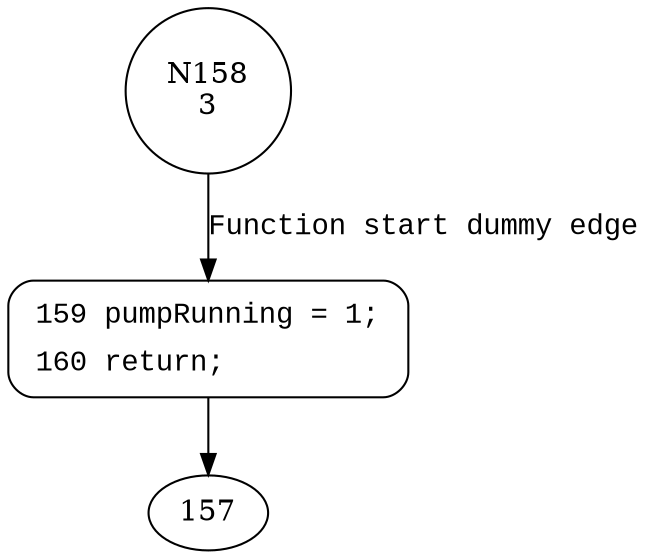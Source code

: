digraph activatePump {
158 [shape="circle" label="N158\n3"]
159 [shape="circle" label="N159\n2"]
159 [style="filled,bold" penwidth="1" fillcolor="white" fontname="Courier New" shape="Mrecord" label=<<table border="0" cellborder="0" cellpadding="3" bgcolor="white"><tr><td align="right">159</td><td align="left">pumpRunning = 1;</td></tr><tr><td align="right">160</td><td align="left">return;</td></tr></table>>]
159 -> 157[label=""]
158 -> 159 [label="Function start dummy edge" fontname="Courier New"]
}